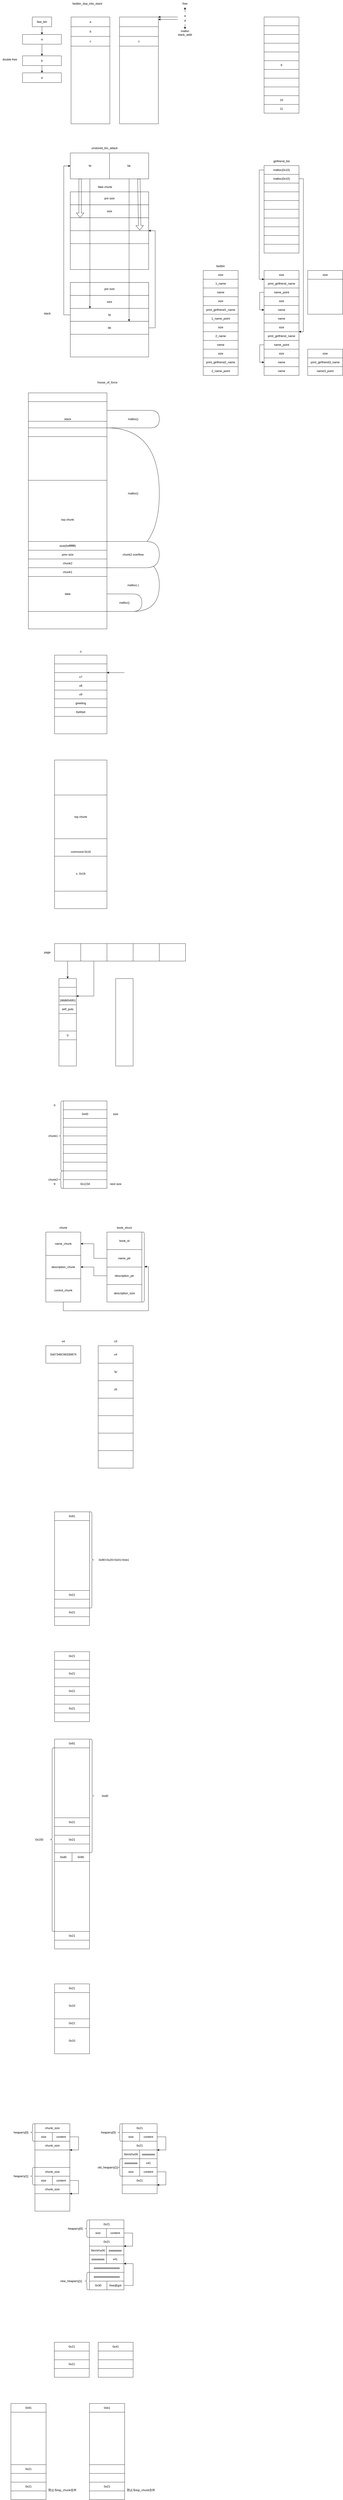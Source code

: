 <mxfile version="24.3.0" type="github">
  <diagram name="第 1 页" id="3GR5ZFJ99SGeGk10Pyea">
    <mxGraphModel dx="1434" dy="1941" grid="1" gridSize="9" guides="1" tooltips="1" connect="1" arrows="1" fold="1" page="1" pageScale="1" pageWidth="827" pageHeight="1169" background="#FFFFFF" math="0" shadow="0">
      <root>
        <mxCell id="0" />
        <mxCell id="1" parent="0" />
        <mxCell id="BOedqVbogT7k87sNTo17-64" value="" style="rounded=0;whiteSpace=wrap;html=1;" parent="1" vertex="1">
          <mxGeometry x="396" y="8244" width="142" height="36" as="geometry" />
        </mxCell>
        <mxCell id="2ChEE_B9adLZoxHIVyTo-17" value="malloc(-)" style="shape=delay;whiteSpace=wrap;html=1;" parent="1" vertex="1">
          <mxGeometry x="468" y="1152" width="216" height="216" as="geometry" />
        </mxCell>
        <mxCell id="2ChEE_B9adLZoxHIVyTo-14" value="malloc()" style="shape=delay;whiteSpace=wrap;html=1;" parent="1" vertex="1">
          <mxGeometry x="468" y="612" width="216" height="540" as="geometry" />
        </mxCell>
        <mxCell id="7bl8xutbdIY_RmeOV73t-33" value="" style="group" parent="1" vertex="1" connectable="0">
          <mxGeometry x="290" y="-560" width="377" height="880" as="geometry" />
        </mxCell>
        <mxCell id="7bl8xutbdIY_RmeOV73t-21" value="" style="rounded=0;whiteSpace=wrap;html=1;" parent="7bl8xutbdIY_RmeOV73t-33" vertex="1">
          <mxGeometry x="26.929" y="200.0" width="323.143" height="320" as="geometry" />
        </mxCell>
        <mxCell id="7bl8xutbdIY_RmeOV73t-31" value="pre size" style="rounded=0;whiteSpace=wrap;html=1;" parent="7bl8xutbdIY_RmeOV73t-33" vertex="1">
          <mxGeometry x="26.929" y="200.0" width="323.143" height="53.333" as="geometry" />
        </mxCell>
        <mxCell id="7bl8xutbdIY_RmeOV73t-32" value="size" style="rounded=0;whiteSpace=wrap;html=1;" parent="7bl8xutbdIY_RmeOV73t-33" vertex="1">
          <mxGeometry x="26.929" y="253.333" width="323.143" height="53.333" as="geometry" />
        </mxCell>
        <mxCell id="7bl8xutbdIY_RmeOV73t-22" value="" style="rounded=0;whiteSpace=wrap;html=1;" parent="7bl8xutbdIY_RmeOV73t-33" vertex="1">
          <mxGeometry x="26.929" y="306.667" width="323.143" height="53.333" as="geometry" />
        </mxCell>
        <mxCell id="7bl8xutbdIY_RmeOV73t-27" value="fake chunk" style="text;strokeColor=none;fillColor=none;align=left;verticalAlign=middle;spacingLeft=4;spacingRight=4;overflow=hidden;points=[[0,0.5],[1,0.5]];portConstraint=eastwest;rotatable=0;whiteSpace=wrap;html=1;" parent="7bl8xutbdIY_RmeOV73t-33" vertex="1">
          <mxGeometry x="134.643" y="160" width="107.714" height="40" as="geometry" />
        </mxCell>
        <mxCell id="7bl8xutbdIY_RmeOV73t-28" value="" style="rounded=0;whiteSpace=wrap;html=1;" parent="7bl8xutbdIY_RmeOV73t-33" vertex="1">
          <mxGeometry x="26.929" y="360.0" width="323.143" height="53.333" as="geometry" />
        </mxCell>
        <mxCell id="7bl8xutbdIY_RmeOV73t-3" value="" style="rounded=0;whiteSpace=wrap;html=1;" parent="7bl8xutbdIY_RmeOV73t-33" vertex="1">
          <mxGeometry x="26.929" y="573.333" width="323.143" height="306.667" as="geometry" />
        </mxCell>
        <mxCell id="7bl8xutbdIY_RmeOV73t-4" value="" style="group" parent="7bl8xutbdIY_RmeOV73t-33" vertex="1" connectable="0">
          <mxGeometry x="26.929" y="40" width="323.143" height="106.667" as="geometry" />
        </mxCell>
        <mxCell id="7bl8xutbdIY_RmeOV73t-1" value="fd" style="rounded=0;whiteSpace=wrap;html=1;" parent="7bl8xutbdIY_RmeOV73t-4" vertex="1">
          <mxGeometry width="161.571" height="106.667" as="geometry" />
        </mxCell>
        <mxCell id="7bl8xutbdIY_RmeOV73t-2" value="bk" style="rounded=0;whiteSpace=wrap;html=1;" parent="7bl8xutbdIY_RmeOV73t-4" vertex="1">
          <mxGeometry x="161.571" width="161.571" height="106.667" as="geometry" />
        </mxCell>
        <mxCell id="7bl8xutbdIY_RmeOV73t-5" value="unstored_bin_attack" style="text;strokeColor=none;fillColor=none;align=left;verticalAlign=middle;spacingLeft=4;spacingRight=4;overflow=hidden;points=[[0,0.5],[1,0.5]];portConstraint=eastwest;rotatable=0;whiteSpace=wrap;html=1;" parent="7bl8xutbdIY_RmeOV73t-33" vertex="1">
          <mxGeometry x="107.714" width="161.571" height="40" as="geometry" />
        </mxCell>
        <mxCell id="7bl8xutbdIY_RmeOV73t-11" style="edgeStyle=orthogonalEdgeStyle;rounded=0;orthogonalLoop=1;jettySize=auto;html=1;exitX=0;exitY=0.5;exitDx=0;exitDy=0;entryX=0;entryY=0.5;entryDx=0;entryDy=0;" parent="7bl8xutbdIY_RmeOV73t-33" source="7bl8xutbdIY_RmeOV73t-6" edge="1">
          <mxGeometry relative="1" as="geometry">
            <mxPoint x="26.929" y="933.333" as="sourcePoint" />
            <mxPoint x="26.929" y="93.333" as="targetPoint" />
            <Array as="points">
              <mxPoint y="706.667" />
              <mxPoint y="93.333" />
            </Array>
          </mxGeometry>
        </mxCell>
        <mxCell id="7bl8xutbdIY_RmeOV73t-6" value="fd" style="rounded=0;whiteSpace=wrap;html=1;" parent="7bl8xutbdIY_RmeOV73t-33" vertex="1">
          <mxGeometry x="26.929" y="680" width="323.143" height="53.333" as="geometry" />
        </mxCell>
        <mxCell id="7bl8xutbdIY_RmeOV73t-10" style="edgeStyle=orthogonalEdgeStyle;rounded=0;orthogonalLoop=1;jettySize=auto;html=1;exitX=1;exitY=0.5;exitDx=0;exitDy=0;entryX=1;entryY=0;entryDx=0;entryDy=0;" parent="7bl8xutbdIY_RmeOV73t-33" source="7bl8xutbdIY_RmeOV73t-7" target="7bl8xutbdIY_RmeOV73t-28" edge="1">
          <mxGeometry relative="1" as="geometry">
            <mxPoint x="350.071" y="413.333" as="targetPoint" />
            <Array as="points">
              <mxPoint x="377.0" y="760" />
              <mxPoint x="377.0" y="360.0" />
            </Array>
          </mxGeometry>
        </mxCell>
        <mxCell id="7bl8xutbdIY_RmeOV73t-7" value="bk" style="rounded=0;whiteSpace=wrap;html=1;" parent="7bl8xutbdIY_RmeOV73t-33" vertex="1">
          <mxGeometry x="26.929" y="733.333" width="323.143" height="53.333" as="geometry" />
        </mxCell>
        <mxCell id="7bl8xutbdIY_RmeOV73t-18" value="pre size" style="rounded=0;whiteSpace=wrap;html=1;" parent="7bl8xutbdIY_RmeOV73t-33" vertex="1">
          <mxGeometry x="26.929" y="573.333" width="323.143" height="53.333" as="geometry" />
        </mxCell>
        <mxCell id="7bl8xutbdIY_RmeOV73t-19" value="size" style="rounded=0;whiteSpace=wrap;html=1;" parent="7bl8xutbdIY_RmeOV73t-33" vertex="1">
          <mxGeometry x="26.929" y="626.667" width="323.143" height="53.333" as="geometry" />
        </mxCell>
        <mxCell id="7bl8xutbdIY_RmeOV73t-17" style="edgeStyle=orthogonalEdgeStyle;rounded=0;orthogonalLoop=1;jettySize=auto;html=1;entryX=0.75;entryY=1;entryDx=0;entryDy=0;" parent="7bl8xutbdIY_RmeOV73t-33" source="7bl8xutbdIY_RmeOV73t-2" target="7bl8xutbdIY_RmeOV73t-6" edge="1">
          <mxGeometry relative="1" as="geometry">
            <Array as="points">
              <mxPoint x="269.286" y="266.667" />
              <mxPoint x="269.286" y="266.667" />
            </Array>
          </mxGeometry>
        </mxCell>
        <mxCell id="7bl8xutbdIY_RmeOV73t-12" style="edgeStyle=orthogonalEdgeStyle;rounded=0;orthogonalLoop=1;jettySize=auto;html=1;entryX=0.25;entryY=0;entryDx=0;entryDy=0;" parent="7bl8xutbdIY_RmeOV73t-33" source="7bl8xutbdIY_RmeOV73t-1" target="7bl8xutbdIY_RmeOV73t-6" edge="1">
          <mxGeometry relative="1" as="geometry" />
        </mxCell>
        <mxCell id="7bl8xutbdIY_RmeOV73t-29" value="" style="shape=flexArrow;endArrow=classic;html=1;rounded=0;exitX=0.25;exitY=1;exitDx=0;exitDy=0;entryX=0.125;entryY=0;entryDx=0;entryDy=0;entryPerimeter=0;" parent="7bl8xutbdIY_RmeOV73t-33" source="7bl8xutbdIY_RmeOV73t-1" target="7bl8xutbdIY_RmeOV73t-22" edge="1">
          <mxGeometry width="50" height="50" relative="1" as="geometry">
            <mxPoint x="228.893" y="400.0" as="sourcePoint" />
            <mxPoint x="296.214" y="333.333" as="targetPoint" />
          </mxGeometry>
        </mxCell>
        <mxCell id="7bl8xutbdIY_RmeOV73t-30" value="" style="shape=flexArrow;endArrow=classic;html=1;rounded=0;exitX=0.75;exitY=1;exitDx=0;exitDy=0;entryX=0.886;entryY=-0.033;entryDx=0;entryDy=0;entryPerimeter=0;" parent="7bl8xutbdIY_RmeOV73t-33" source="7bl8xutbdIY_RmeOV73t-2" target="7bl8xutbdIY_RmeOV73t-28" edge="1">
          <mxGeometry width="50" height="50" relative="1" as="geometry">
            <mxPoint x="417.393" y="173.333" as="sourcePoint" />
            <mxPoint x="417.393" y="386.667" as="targetPoint" />
          </mxGeometry>
        </mxCell>
        <mxCell id="Vnr2WxxwsQG6oXrD13Lc-2" value="fastbin_dup_into_stack" style="text;strokeColor=none;fillColor=none;align=left;verticalAlign=middle;spacingLeft=4;spacingRight=4;overflow=hidden;points=[[0,0.5],[1,0.5]];portConstraint=eastwest;rotatable=0;whiteSpace=wrap;html=1;container=0;" parent="1" vertex="1">
          <mxGeometry x="320" y="-1150" width="140" height="30" as="geometry" />
        </mxCell>
        <mxCell id="Vnr2WxxwsQG6oXrD13Lc-7" value="" style="rounded=0;whiteSpace=wrap;html=1;container=0;" parent="1" vertex="1">
          <mxGeometry x="320" y="-1080" width="160" height="440" as="geometry" />
        </mxCell>
        <mxCell id="Vnr2WxxwsQG6oXrD13Lc-8" value="a" style="rounded=0;whiteSpace=wrap;html=1;container=0;" parent="1" vertex="1">
          <mxGeometry x="320" y="-1080" width="160" height="40" as="geometry" />
        </mxCell>
        <mxCell id="Vnr2WxxwsQG6oXrD13Lc-9" value="c" style="rounded=0;whiteSpace=wrap;html=1;container=0;" parent="1" vertex="1">
          <mxGeometry x="320" y="-1000" width="160" height="40" as="geometry" />
        </mxCell>
        <mxCell id="Vnr2WxxwsQG6oXrD13Lc-10" value="b" style="rounded=0;whiteSpace=wrap;html=1;container=0;" parent="1" vertex="1">
          <mxGeometry x="320" y="-1040" width="160" height="40" as="geometry" />
        </mxCell>
        <mxCell id="Vnr2WxxwsQG6oXrD13Lc-11" value="fast_bin" style="rounded=0;whiteSpace=wrap;html=1;container=0;" parent="1" vertex="1">
          <mxGeometry x="160" y="-1080" width="80" height="40" as="geometry" />
        </mxCell>
        <mxCell id="Vnr2WxxwsQG6oXrD13Lc-12" value="a" style="rounded=0;whiteSpace=wrap;html=1;container=0;" parent="1" vertex="1">
          <mxGeometry x="120" y="-1008" width="160" height="40" as="geometry" />
        </mxCell>
        <mxCell id="Vnr2WxxwsQG6oXrD13Lc-13" style="edgeStyle=orthogonalEdgeStyle;rounded=0;orthogonalLoop=1;jettySize=auto;html=1;entryX=0.5;entryY=0;entryDx=0;entryDy=0;" parent="1" source="Vnr2WxxwsQG6oXrD13Lc-11" target="Vnr2WxxwsQG6oXrD13Lc-12" edge="1">
          <mxGeometry relative="1" as="geometry" />
        </mxCell>
        <mxCell id="Vnr2WxxwsQG6oXrD13Lc-14" value="b" style="rounded=0;whiteSpace=wrap;html=1;container=0;" parent="1" vertex="1">
          <mxGeometry x="120" y="-920" width="160" height="40" as="geometry" />
        </mxCell>
        <mxCell id="Vnr2WxxwsQG6oXrD13Lc-15" style="edgeStyle=orthogonalEdgeStyle;rounded=0;orthogonalLoop=1;jettySize=auto;html=1;" parent="1" source="Vnr2WxxwsQG6oXrD13Lc-12" target="Vnr2WxxwsQG6oXrD13Lc-14" edge="1">
          <mxGeometry relative="1" as="geometry" />
        </mxCell>
        <mxCell id="Vnr2WxxwsQG6oXrD13Lc-16" value="a" style="rounded=0;whiteSpace=wrap;html=1;container=0;" parent="1" vertex="1">
          <mxGeometry x="120" y="-850" width="160" height="40" as="geometry" />
        </mxCell>
        <mxCell id="Vnr2WxxwsQG6oXrD13Lc-17" style="edgeStyle=orthogonalEdgeStyle;rounded=0;orthogonalLoop=1;jettySize=auto;html=1;" parent="1" source="Vnr2WxxwsQG6oXrD13Lc-14" target="Vnr2WxxwsQG6oXrD13Lc-16" edge="1">
          <mxGeometry relative="1" as="geometry" />
        </mxCell>
        <mxCell id="Vnr2WxxwsQG6oXrD13Lc-18" value="" style="endArrow=classic;html=1;rounded=0;entryX=1;entryY=0;entryDx=0;entryDy=0;" parent="1" edge="1">
          <mxGeometry width="50" height="50" relative="1" as="geometry">
            <mxPoint x="760" y="-1080" as="sourcePoint" />
            <mxPoint x="680" y="-1080" as="targetPoint" />
          </mxGeometry>
        </mxCell>
        <mxCell id="Vnr2WxxwsQG6oXrD13Lc-19" value="" style="endArrow=classic;html=1;rounded=0;entryX=1;entryY=0;entryDx=0;entryDy=0;" parent="1" edge="1">
          <mxGeometry width="50" height="50" relative="1" as="geometry">
            <mxPoint x="760" y="-1070" as="sourcePoint" />
            <mxPoint x="680" y="-1070" as="targetPoint" />
          </mxGeometry>
        </mxCell>
        <mxCell id="Vnr2WxxwsQG6oXrD13Lc-20" value="a" style="text;html=1;strokeColor=none;fillColor=none;align=center;verticalAlign=middle;whiteSpace=wrap;rounded=0;container=0;" parent="1" vertex="1">
          <mxGeometry x="760" y="-1100" width="60" height="30" as="geometry" />
        </mxCell>
        <mxCell id="Vnr2WxxwsQG6oXrD13Lc-21" value="d" style="text;html=1;strokeColor=none;fillColor=none;align=center;verticalAlign=middle;whiteSpace=wrap;rounded=0;container=0;" parent="1" vertex="1">
          <mxGeometry x="760" y="-1080" width="60" height="30" as="geometry" />
        </mxCell>
        <mxCell id="Vnr2WxxwsQG6oXrD13Lc-22" value="" style="rounded=0;whiteSpace=wrap;html=1;container=0;" parent="1" vertex="1">
          <mxGeometry x="520" y="-1080" width="160" height="440" as="geometry" />
        </mxCell>
        <mxCell id="Vnr2WxxwsQG6oXrD13Lc-23" value="" style="rounded=0;whiteSpace=wrap;html=1;container=0;" parent="1" vertex="1">
          <mxGeometry x="520" y="-1080" width="160" height="40" as="geometry" />
        </mxCell>
        <mxCell id="Vnr2WxxwsQG6oXrD13Lc-24" value="c" style="rounded=0;whiteSpace=wrap;html=1;container=0;" parent="1" vertex="1">
          <mxGeometry x="520" y="-1000" width="160" height="40" as="geometry" />
        </mxCell>
        <mxCell id="Vnr2WxxwsQG6oXrD13Lc-25" value="" style="rounded=0;whiteSpace=wrap;html=1;container=0;" parent="1" vertex="1">
          <mxGeometry x="520" y="-1040" width="160" height="40" as="geometry" />
        </mxCell>
        <mxCell id="Vnr2WxxwsQG6oXrD13Lc-27" value="free" style="text;html=1;strokeColor=none;fillColor=none;align=center;verticalAlign=middle;whiteSpace=wrap;rounded=0;container=0;" parent="1" vertex="1">
          <mxGeometry x="759.997" y="-1150" width="60" height="30" as="geometry" />
        </mxCell>
        <mxCell id="Vnr2WxxwsQG6oXrD13Lc-26" style="edgeStyle=orthogonalEdgeStyle;rounded=0;orthogonalLoop=1;jettySize=auto;html=1;exitX=0.5;exitY=0;exitDx=0;exitDy=0;" parent="1" source="Vnr2WxxwsQG6oXrD13Lc-20" target="Vnr2WxxwsQG6oXrD13Lc-27" edge="1">
          <mxGeometry relative="1" as="geometry">
            <mxPoint x="789.957" y="-1120" as="targetPoint" />
          </mxGeometry>
        </mxCell>
        <mxCell id="Vnr2WxxwsQG6oXrD13Lc-29" value="malloc&lt;br&gt;stack_addr" style="text;html=1;strokeColor=none;fillColor=none;align=center;verticalAlign=middle;whiteSpace=wrap;rounded=0;container=0;" parent="1" vertex="1">
          <mxGeometry x="760" y="-1030" width="60" height="30" as="geometry" />
        </mxCell>
        <mxCell id="Vnr2WxxwsQG6oXrD13Lc-28" style="edgeStyle=orthogonalEdgeStyle;rounded=0;orthogonalLoop=1;jettySize=auto;html=1;" parent="1" source="Vnr2WxxwsQG6oXrD13Lc-21" target="Vnr2WxxwsQG6oXrD13Lc-29" edge="1">
          <mxGeometry relative="1" as="geometry">
            <mxPoint x="790" y="-1020" as="targetPoint" />
          </mxGeometry>
        </mxCell>
        <mxCell id="2ChEE_B9adLZoxHIVyTo-2" value="house_of_force" style="text;html=1;align=center;verticalAlign=middle;whiteSpace=wrap;rounded=0;" parent="1" vertex="1">
          <mxGeometry x="440" y="410" width="60" height="30" as="geometry" />
        </mxCell>
        <mxCell id="2ChEE_B9adLZoxHIVyTo-3" value="" style="rounded=0;whiteSpace=wrap;html=1;" parent="1" vertex="1">
          <mxGeometry x="144" y="468" width="324" height="972" as="geometry" />
        </mxCell>
        <mxCell id="2ChEE_B9adLZoxHIVyTo-4" value="" style="rounded=0;whiteSpace=wrap;html=1;" parent="1" vertex="1">
          <mxGeometry x="144" y="828" width="324" height="396" as="geometry" />
        </mxCell>
        <mxCell id="2ChEE_B9adLZoxHIVyTo-5" value="chunk1" style="rounded=0;whiteSpace=wrap;html=1;" parent="1" vertex="1">
          <mxGeometry x="144" y="1188" width="324" height="36" as="geometry" />
        </mxCell>
        <mxCell id="2ChEE_B9adLZoxHIVyTo-6" value="chunk2" style="rounded=0;whiteSpace=wrap;html=1;" parent="1" vertex="1">
          <mxGeometry x="144" y="1152" width="324" height="36" as="geometry" />
        </mxCell>
        <mxCell id="2ChEE_B9adLZoxHIVyTo-7" value="top chunk" style="rounded=0;whiteSpace=wrap;html=1;" parent="1" vertex="1">
          <mxGeometry x="144" y="828" width="324" height="324" as="geometry" />
        </mxCell>
        <mxCell id="2ChEE_B9adLZoxHIVyTo-8" value="prev size" style="rounded=0;whiteSpace=wrap;html=1;" parent="1" vertex="1">
          <mxGeometry x="144" y="1116" width="324" height="36" as="geometry" />
        </mxCell>
        <mxCell id="2ChEE_B9adLZoxHIVyTo-9" value="size(0xffffffff)" style="rounded=0;whiteSpace=wrap;html=1;" parent="1" vertex="1">
          <mxGeometry x="144" y="1080" width="324" height="36" as="geometry" />
        </mxCell>
        <mxCell id="2ChEE_B9adLZoxHIVyTo-10" value="stack" style="rounded=0;whiteSpace=wrap;html=1;" parent="1" vertex="1">
          <mxGeometry x="144" y="504" width="324" height="144" as="geometry" />
        </mxCell>
        <mxCell id="2ChEE_B9adLZoxHIVyTo-13" value="chunk2 overflow" style="shape=delay;whiteSpace=wrap;html=1;" parent="1" vertex="1">
          <mxGeometry x="468" y="1080" width="216" height="108" as="geometry" />
        </mxCell>
        <mxCell id="2ChEE_B9adLZoxHIVyTo-15" value="malloc()" style="shape=delay;whiteSpace=wrap;html=1;" parent="1" vertex="1">
          <mxGeometry x="468" y="540" width="216" height="72" as="geometry" />
        </mxCell>
        <mxCell id="2ChEE_B9adLZoxHIVyTo-16" value="data" style="rounded=0;whiteSpace=wrap;html=1;" parent="1" vertex="1">
          <mxGeometry x="144" y="1224" width="324" height="144" as="geometry" />
        </mxCell>
        <mxCell id="2ChEE_B9adLZoxHIVyTo-18" value="malloc()" style="shape=delay;whiteSpace=wrap;html=1;" parent="1" vertex="1">
          <mxGeometry x="468" y="1296" width="144" height="72" as="geometry" />
        </mxCell>
        <mxCell id="2ChEE_B9adLZoxHIVyTo-19" value="" style="rounded=0;whiteSpace=wrap;html=1;" parent="1" vertex="1">
          <mxGeometry x="144" y="585" width="324" height="27" as="geometry" />
        </mxCell>
        <mxCell id="OaaaISYqMKOk3XpiIz3m-1" value="" style="rounded=0;whiteSpace=wrap;html=1;" parent="1" vertex="1">
          <mxGeometry x="252" y="1548" width="216" height="324" as="geometry" />
        </mxCell>
        <mxCell id="OaaaISYqMKOk3XpiIz3m-2" value="o" style="text;html=1;align=center;verticalAlign=middle;whiteSpace=wrap;rounded=0;" parent="1" vertex="1">
          <mxGeometry x="330" y="1518" width="60" height="30" as="geometry" />
        </mxCell>
        <mxCell id="OaaaISYqMKOk3XpiIz3m-3" value="v7" style="rounded=0;whiteSpace=wrap;html=1;" parent="1" vertex="1">
          <mxGeometry x="252" y="1620" width="216" height="36" as="geometry" />
        </mxCell>
        <mxCell id="OaaaISYqMKOk3XpiIz3m-4" value="v9" style="rounded=0;whiteSpace=wrap;html=1;" parent="1" vertex="1">
          <mxGeometry x="252" y="1692" width="216" height="36" as="geometry" />
        </mxCell>
        <mxCell id="OaaaISYqMKOk3XpiIz3m-5" value="v8" style="rounded=0;whiteSpace=wrap;html=1;" parent="1" vertex="1">
          <mxGeometry x="252" y="1656" width="216" height="36" as="geometry" />
        </mxCell>
        <mxCell id="OaaaISYqMKOk3XpiIz3m-6" value="byebye" style="rounded=0;whiteSpace=wrap;html=1;" parent="1" vertex="1">
          <mxGeometry x="252" y="1764" width="216" height="36" as="geometry" />
        </mxCell>
        <mxCell id="OaaaISYqMKOk3XpiIz3m-7" value="greeting" style="rounded=0;whiteSpace=wrap;html=1;" parent="1" vertex="1">
          <mxGeometry x="252" y="1728" width="216" height="36" as="geometry" />
        </mxCell>
        <mxCell id="OaaaISYqMKOk3XpiIz3m-9" value="" style="endArrow=classic;html=1;rounded=0;entryX=1;entryY=1;entryDx=0;entryDy=0;" parent="1" edge="1">
          <mxGeometry width="50" height="50" relative="1" as="geometry">
            <mxPoint x="540" y="1620" as="sourcePoint" />
            <mxPoint x="468" y="1620" as="targetPoint" />
          </mxGeometry>
        </mxCell>
        <mxCell id="OaaaISYqMKOk3XpiIz3m-10" value="" style="rounded=0;whiteSpace=wrap;html=1;" parent="1" vertex="1">
          <mxGeometry x="252" y="1584" width="216" height="36" as="geometry" />
        </mxCell>
        <mxCell id="OaaaISYqMKOk3XpiIz3m-11" value="" style="rounded=0;whiteSpace=wrap;html=1;" parent="1" vertex="1">
          <mxGeometry x="252" y="1548" width="216" height="36" as="geometry" />
        </mxCell>
        <mxCell id="TDpnujTRANA-KfqTxZIL-1" value="" style="rounded=0;whiteSpace=wrap;html=1;" parent="1" vertex="1">
          <mxGeometry x="252" y="1980" width="216" height="612" as="geometry" />
        </mxCell>
        <mxCell id="TDpnujTRANA-KfqTxZIL-5" value="" style="rounded=0;whiteSpace=wrap;html=1;" parent="1" vertex="1">
          <mxGeometry x="252" y="2124" width="216" height="396" as="geometry" />
        </mxCell>
        <mxCell id="TDpnujTRANA-KfqTxZIL-7" value="top chunk" style="rounded=0;whiteSpace=wrap;html=1;" parent="1" vertex="1">
          <mxGeometry x="252" y="2124" width="216" height="180" as="geometry" />
        </mxCell>
        <mxCell id="TDpnujTRANA-KfqTxZIL-3" value="commond 0x16" style="rounded=0;whiteSpace=wrap;html=1;" parent="1" vertex="1">
          <mxGeometry x="252" y="2304" width="216" height="108" as="geometry" />
        </mxCell>
        <mxCell id="TDpnujTRANA-KfqTxZIL-2" value="s&amp;nbsp; 0x16" style="rounded=0;whiteSpace=wrap;html=1;" parent="1" vertex="1">
          <mxGeometry x="252" y="2376" width="216" height="144" as="geometry" />
        </mxCell>
        <mxCell id="TzCOoBIzKx1DTg6rOU32-9" style="edgeStyle=orthogonalEdgeStyle;rounded=0;orthogonalLoop=1;jettySize=auto;html=1;entryX=0.5;entryY=0;entryDx=0;entryDy=0;" parent="1" source="TzCOoBIzKx1DTg6rOU32-1" edge="1">
          <mxGeometry relative="1" as="geometry">
            <mxPoint x="306" y="2880" as="targetPoint" />
          </mxGeometry>
        </mxCell>
        <mxCell id="TzCOoBIzKx1DTg6rOU32-1" value="" style="rounded=0;whiteSpace=wrap;html=1;" parent="1" vertex="1">
          <mxGeometry x="252" y="2736" width="108" height="72" as="geometry" />
        </mxCell>
        <mxCell id="TzCOoBIzKx1DTg6rOU32-2" value="" style="rounded=0;whiteSpace=wrap;html=1;" parent="1" vertex="1">
          <mxGeometry x="360" y="2736" width="117" height="72" as="geometry" />
        </mxCell>
        <mxCell id="TzCOoBIzKx1DTg6rOU32-4" value="" style="rounded=0;whiteSpace=wrap;html=1;" parent="1" vertex="1">
          <mxGeometry x="468" y="2736" width="117" height="72" as="geometry" />
        </mxCell>
        <mxCell id="TzCOoBIzKx1DTg6rOU32-5" value="" style="rounded=0;whiteSpace=wrap;html=1;" parent="1" vertex="1">
          <mxGeometry x="576" y="2736" width="108" height="72" as="geometry" />
        </mxCell>
        <mxCell id="TzCOoBIzKx1DTg6rOU32-6" value="" style="rounded=0;whiteSpace=wrap;html=1;" parent="1" vertex="1">
          <mxGeometry x="684" y="2736" width="108" height="72" as="geometry" />
        </mxCell>
        <mxCell id="TzCOoBIzKx1DTg6rOU32-7" value="page" style="text;html=1;align=center;verticalAlign=middle;whiteSpace=wrap;rounded=0;" parent="1" vertex="1">
          <mxGeometry x="192" y="2757" width="60" height="30" as="geometry" />
        </mxCell>
        <mxCell id="TzCOoBIzKx1DTg6rOU32-11" style="edgeStyle=orthogonalEdgeStyle;rounded=0;orthogonalLoop=1;jettySize=auto;html=1;entryX=1;entryY=0;entryDx=0;entryDy=0;" parent="1" target="TzCOoBIzKx1DTg6rOU32-18" edge="1">
          <mxGeometry relative="1" as="geometry">
            <mxPoint x="414" y="2808" as="sourcePoint" />
            <mxPoint x="418.5" y="2880" as="targetPoint" />
            <Array as="points">
              <mxPoint x="414" y="2808" />
              <mxPoint x="414" y="2952" />
            </Array>
          </mxGeometry>
        </mxCell>
        <mxCell id="TzCOoBIzKx1DTg6rOU32-17" value="" style="rounded=0;whiteSpace=wrap;html=1;" parent="1" vertex="1">
          <mxGeometry x="270" y="2880" width="72" height="360" as="geometry" />
        </mxCell>
        <mxCell id="TzCOoBIzKx1DTg6rOU32-18" value="1868654951" style="rounded=0;whiteSpace=wrap;html=1;" parent="1" vertex="1">
          <mxGeometry x="270" y="2952" width="72" height="36" as="geometry" />
        </mxCell>
        <mxCell id="TzCOoBIzKx1DTg6rOU32-19" value="self_puts" style="rounded=0;whiteSpace=wrap;html=1;" parent="1" vertex="1">
          <mxGeometry x="270" y="2988" width="72" height="36" as="geometry" />
        </mxCell>
        <mxCell id="TzCOoBIzKx1DTg6rOU32-20" value="0" style="rounded=0;whiteSpace=wrap;html=1;" parent="1" vertex="1">
          <mxGeometry x="270" y="3096" width="72" height="36" as="geometry" />
        </mxCell>
        <mxCell id="TzCOoBIzKx1DTg6rOU32-21" value="" style="rounded=0;whiteSpace=wrap;html=1;" parent="1" vertex="1">
          <mxGeometry x="504" y="2880" width="72" height="360" as="geometry" />
        </mxCell>
        <mxCell id="TzCOoBIzKx1DTg6rOU32-29" style="edgeStyle=orthogonalEdgeStyle;rounded=0;orthogonalLoop=1;jettySize=auto;html=1;exitX=1;exitY=0.25;exitDx=0;exitDy=0;" parent="1" source="TzCOoBIzKx1DTg6rOU32-18" edge="1">
          <mxGeometry relative="1" as="geometry">
            <mxPoint x="342" y="2961" as="targetPoint" />
            <Array as="points" />
          </mxGeometry>
        </mxCell>
        <mxCell id="TzCOoBIzKx1DTg6rOU32-30" value="" style="rounded=0;whiteSpace=wrap;html=1;" parent="1" vertex="1">
          <mxGeometry x="270" y="2880" width="72" height="36" as="geometry" />
        </mxCell>
        <mxCell id="TzCOoBIzKx1DTg6rOU32-31" value="" style="rounded=0;whiteSpace=wrap;html=1;" parent="1" vertex="1">
          <mxGeometry x="270" y="2916" width="72" height="36" as="geometry" />
        </mxCell>
        <mxCell id="Cxq_t5qI50GiCm-gaXnu-1" value="stack" style="text;html=1;align=center;verticalAlign=middle;whiteSpace=wrap;rounded=0;" parent="1" vertex="1">
          <mxGeometry x="192" y="126" width="60" height="30" as="geometry" />
        </mxCell>
        <mxCell id="Cxq_t5qI50GiCm-gaXnu-2" value="double free" style="text;html=1;align=center;verticalAlign=middle;whiteSpace=wrap;rounded=0;" parent="1" vertex="1">
          <mxGeometry x="27" y="-920" width="81" height="30" as="geometry" />
        </mxCell>
        <mxCell id="OMEJAC_Exb2huHVxMvHI-1" value="" style="rounded=0;whiteSpace=wrap;html=1;" parent="1" vertex="1">
          <mxGeometry x="288" y="3384" width="180" height="36" as="geometry" />
        </mxCell>
        <mxCell id="OMEJAC_Exb2huHVxMvHI-2" value="0x40" style="rounded=0;whiteSpace=wrap;html=1;" parent="1" vertex="1">
          <mxGeometry x="288" y="3420" width="180" height="36" as="geometry" />
        </mxCell>
        <mxCell id="OMEJAC_Exb2huHVxMvHI-3" value="" style="rounded=0;whiteSpace=wrap;html=1;" parent="1" vertex="1">
          <mxGeometry x="288" y="3456" width="180" height="36" as="geometry" />
        </mxCell>
        <mxCell id="OMEJAC_Exb2huHVxMvHI-4" value="" style="rounded=0;whiteSpace=wrap;html=1;" parent="1" vertex="1">
          <mxGeometry x="288" y="3492" width="180" height="36" as="geometry" />
        </mxCell>
        <mxCell id="OMEJAC_Exb2huHVxMvHI-5" value="" style="rounded=0;whiteSpace=wrap;html=1;" parent="1" vertex="1">
          <mxGeometry x="288" y="3528" width="180" height="36" as="geometry" />
        </mxCell>
        <mxCell id="OMEJAC_Exb2huHVxMvHI-6" value="" style="rounded=0;whiteSpace=wrap;html=1;" parent="1" vertex="1">
          <mxGeometry x="288" y="3564" width="180" height="36" as="geometry" />
        </mxCell>
        <mxCell id="OMEJAC_Exb2huHVxMvHI-7" value="" style="rounded=0;whiteSpace=wrap;html=1;" parent="1" vertex="1">
          <mxGeometry x="288" y="3600" width="180" height="36" as="geometry" />
        </mxCell>
        <mxCell id="OMEJAC_Exb2huHVxMvHI-8" value="" style="rounded=0;whiteSpace=wrap;html=1;" parent="1" vertex="1">
          <mxGeometry x="288" y="3636" width="180" height="36" as="geometry" />
        </mxCell>
        <mxCell id="OMEJAC_Exb2huHVxMvHI-9" value="" style="rounded=0;whiteSpace=wrap;html=1;" parent="1" vertex="1">
          <mxGeometry x="288" y="3672" width="180" height="36" as="geometry" />
        </mxCell>
        <mxCell id="OMEJAC_Exb2huHVxMvHI-10" value="0x1234" style="rounded=0;whiteSpace=wrap;html=1;" parent="1" vertex="1">
          <mxGeometry x="288" y="3708" width="180" height="36" as="geometry" />
        </mxCell>
        <mxCell id="OMEJAC_Exb2huHVxMvHI-11" value="0" style="text;html=1;align=center;verticalAlign=middle;whiteSpace=wrap;rounded=0;" parent="1" vertex="1">
          <mxGeometry x="216" y="3384" width="72" height="36" as="geometry" />
        </mxCell>
        <mxCell id="OMEJAC_Exb2huHVxMvHI-12" value="9" style="text;html=1;align=center;verticalAlign=middle;whiteSpace=wrap;rounded=0;" parent="1" vertex="1">
          <mxGeometry x="216" y="3708" width="72" height="36" as="geometry" />
        </mxCell>
        <mxCell id="OMEJAC_Exb2huHVxMvHI-13" value="size" style="text;html=1;align=center;verticalAlign=middle;whiteSpace=wrap;rounded=0;" parent="1" vertex="1">
          <mxGeometry x="468" y="3420" width="72" height="36" as="geometry" />
        </mxCell>
        <mxCell id="OMEJAC_Exb2huHVxMvHI-14" value="next size" style="text;html=1;align=center;verticalAlign=middle;whiteSpace=wrap;rounded=0;" parent="1" vertex="1">
          <mxGeometry x="468" y="3708" width="72" height="36" as="geometry" />
        </mxCell>
        <mxCell id="OMEJAC_Exb2huHVxMvHI-15" value="" style="shape=curlyBracket;whiteSpace=wrap;html=1;rounded=1;labelPosition=left;verticalLabelPosition=middle;align=right;verticalAlign=middle;" parent="1" vertex="1">
          <mxGeometry x="268" y="3384" width="20" height="288" as="geometry" />
        </mxCell>
        <mxCell id="OMEJAC_Exb2huHVxMvHI-16" value="" style="shape=curlyBracket;whiteSpace=wrap;html=1;rounded=1;labelPosition=left;verticalLabelPosition=middle;align=right;verticalAlign=middle;size=0.5;" parent="1" vertex="1">
          <mxGeometry x="265" y="3672" width="26" height="72" as="geometry" />
        </mxCell>
        <mxCell id="OMEJAC_Exb2huHVxMvHI-17" value="chunk1" style="text;html=1;align=center;verticalAlign=middle;whiteSpace=wrap;rounded=0;" parent="1" vertex="1">
          <mxGeometry x="216" y="3513" width="60" height="30" as="geometry" />
        </mxCell>
        <mxCell id="OMEJAC_Exb2huHVxMvHI-18" value="chunk2" style="text;html=1;align=center;verticalAlign=middle;whiteSpace=wrap;rounded=0;" parent="1" vertex="1">
          <mxGeometry x="216" y="3693" width="60" height="30" as="geometry" />
        </mxCell>
        <mxCell id="hnTf9_S-bVx7At5CL6uS-5" value="book_id" style="rounded=0;whiteSpace=wrap;html=1;" parent="1" vertex="1">
          <mxGeometry x="468" y="3924" width="144" height="72" as="geometry" />
        </mxCell>
        <mxCell id="hnTf9_S-bVx7At5CL6uS-14" style="edgeStyle=orthogonalEdgeStyle;rounded=0;orthogonalLoop=1;jettySize=auto;html=1;entryX=1;entryY=0.5;entryDx=0;entryDy=0;" parent="1" source="hnTf9_S-bVx7At5CL6uS-6" target="hnTf9_S-bVx7At5CL6uS-1" edge="1">
          <mxGeometry relative="1" as="geometry" />
        </mxCell>
        <mxCell id="hnTf9_S-bVx7At5CL6uS-6" value="name_ptr" style="rounded=0;whiteSpace=wrap;html=1;" parent="1" vertex="1">
          <mxGeometry x="468" y="3996" width="144" height="72" as="geometry" />
        </mxCell>
        <mxCell id="hnTf9_S-bVx7At5CL6uS-15" style="edgeStyle=orthogonalEdgeStyle;rounded=0;orthogonalLoop=1;jettySize=auto;html=1;entryX=1;entryY=0.5;entryDx=0;entryDy=0;" parent="1" source="hnTf9_S-bVx7At5CL6uS-7" target="hnTf9_S-bVx7At5CL6uS-2" edge="1">
          <mxGeometry relative="1" as="geometry" />
        </mxCell>
        <mxCell id="hnTf9_S-bVx7At5CL6uS-7" value="description_ptr" style="rounded=0;whiteSpace=wrap;html=1;" parent="1" vertex="1">
          <mxGeometry x="468" y="4068" width="144" height="72" as="geometry" />
        </mxCell>
        <mxCell id="hnTf9_S-bVx7At5CL6uS-8" value="description_size" style="rounded=0;whiteSpace=wrap;html=1;" parent="1" vertex="1">
          <mxGeometry x="468" y="4140" width="144" height="72" as="geometry" />
        </mxCell>
        <mxCell id="hnTf9_S-bVx7At5CL6uS-9" value="book_struct" style="text;html=1;align=center;verticalAlign=middle;whiteSpace=wrap;rounded=0;" parent="1" vertex="1">
          <mxGeometry x="468" y="3888" width="144" height="36" as="geometry" />
        </mxCell>
        <mxCell id="hnTf9_S-bVx7At5CL6uS-10" value="" style="group" parent="1" vertex="1" connectable="0">
          <mxGeometry x="216" y="3888" width="144" height="324" as="geometry" />
        </mxCell>
        <mxCell id="hnTf9_S-bVx7At5CL6uS-4" value="chunk" style="text;html=1;align=center;verticalAlign=middle;whiteSpace=wrap;rounded=0;" parent="hnTf9_S-bVx7At5CL6uS-10" vertex="1">
          <mxGeometry width="144" height="36" as="geometry" />
        </mxCell>
        <mxCell id="hnTf9_S-bVx7At5CL6uS-11" value="" style="group" parent="hnTf9_S-bVx7At5CL6uS-10" vertex="1" connectable="0">
          <mxGeometry y="36" width="144" height="288" as="geometry" />
        </mxCell>
        <mxCell id="hnTf9_S-bVx7At5CL6uS-1" value="name_chunk" style="rounded=0;whiteSpace=wrap;html=1;" parent="hnTf9_S-bVx7At5CL6uS-11" vertex="1">
          <mxGeometry width="144" height="96.0" as="geometry" />
        </mxCell>
        <mxCell id="hnTf9_S-bVx7At5CL6uS-2" value="description_chunk" style="rounded=0;whiteSpace=wrap;html=1;" parent="hnTf9_S-bVx7At5CL6uS-11" vertex="1">
          <mxGeometry y="96.0" width="144" height="96.0" as="geometry" />
        </mxCell>
        <mxCell id="hnTf9_S-bVx7At5CL6uS-3" value="control_chunk" style="rounded=0;whiteSpace=wrap;html=1;" parent="hnTf9_S-bVx7At5CL6uS-11" vertex="1">
          <mxGeometry y="192.0" width="144" height="96.0" as="geometry" />
        </mxCell>
        <mxCell id="hnTf9_S-bVx7At5CL6uS-12" value="" style="shape=curlyBracket;whiteSpace=wrap;html=1;rounded=1;flipH=1;labelPosition=right;verticalLabelPosition=middle;align=left;verticalAlign=middle;size=0.5;" parent="1" vertex="1">
          <mxGeometry x="612" y="3924" width="20" height="288" as="geometry" />
        </mxCell>
        <mxCell id="hnTf9_S-bVx7At5CL6uS-13" style="edgeStyle=orthogonalEdgeStyle;rounded=0;orthogonalLoop=1;jettySize=auto;html=1;entryX=0.4;entryY=0.494;entryDx=0;entryDy=0;entryPerimeter=0;" parent="1" source="hnTf9_S-bVx7At5CL6uS-3" target="hnTf9_S-bVx7At5CL6uS-12" edge="1">
          <mxGeometry relative="1" as="geometry">
            <mxPoint x="639" y="4059" as="targetPoint" />
            <Array as="points">
              <mxPoint x="288" y="4248" />
              <mxPoint x="639" y="4248" />
              <mxPoint x="639" y="4066" />
            </Array>
          </mxGeometry>
        </mxCell>
        <mxCell id="KbP2mRTIrmW9HyxEC9Uv-1" value="0x67346C66336874" style="rounded=0;whiteSpace=wrap;html=1;" parent="1" vertex="1">
          <mxGeometry x="216" y="4392" width="144" height="72" as="geometry" />
        </mxCell>
        <mxCell id="KbP2mRTIrmW9HyxEC9Uv-2" value="v4" style="rounded=0;whiteSpace=wrap;html=1;" parent="1" vertex="1">
          <mxGeometry x="432" y="4392" width="144" height="72" as="geometry" />
        </mxCell>
        <mxCell id="KbP2mRTIrmW9HyxEC9Uv-3" value="&#39;\b&#39;" style="rounded=0;whiteSpace=wrap;html=1;" parent="1" vertex="1">
          <mxGeometry x="432" y="4464" width="144" height="72" as="geometry" />
        </mxCell>
        <mxCell id="KbP2mRTIrmW9HyxEC9Uv-4" value="" style="rounded=0;whiteSpace=wrap;html=1;" parent="1" vertex="1">
          <mxGeometry x="432" y="4824" width="144" height="72" as="geometry" />
        </mxCell>
        <mxCell id="KbP2mRTIrmW9HyxEC9Uv-5" value="" style="rounded=0;whiteSpace=wrap;html=1;" parent="1" vertex="1">
          <mxGeometry x="432" y="4752" width="144" height="72" as="geometry" />
        </mxCell>
        <mxCell id="KbP2mRTIrmW9HyxEC9Uv-6" value="" style="rounded=0;whiteSpace=wrap;html=1;" parent="1" vertex="1">
          <mxGeometry x="432" y="4680" width="144" height="72" as="geometry" />
        </mxCell>
        <mxCell id="KbP2mRTIrmW9HyxEC9Uv-7" value="" style="rounded=0;whiteSpace=wrap;html=1;" parent="1" vertex="1">
          <mxGeometry x="432" y="4608" width="144" height="72" as="geometry" />
        </mxCell>
        <mxCell id="KbP2mRTIrmW9HyxEC9Uv-8" value="v5" style="rounded=0;whiteSpace=wrap;html=1;" parent="1" vertex="1">
          <mxGeometry x="432" y="4536" width="144" height="72" as="geometry" />
        </mxCell>
        <mxCell id="KbP2mRTIrmW9HyxEC9Uv-10" value="v4" style="text;html=1;align=center;verticalAlign=middle;whiteSpace=wrap;rounded=0;" parent="1" vertex="1">
          <mxGeometry x="216" y="4356" width="144" height="36" as="geometry" />
        </mxCell>
        <mxCell id="KbP2mRTIrmW9HyxEC9Uv-11" value="v3" style="text;html=1;align=center;verticalAlign=middle;whiteSpace=wrap;rounded=0;" parent="1" vertex="1">
          <mxGeometry x="432" y="4356" width="144" height="36" as="geometry" />
        </mxCell>
        <mxCell id="H7bZOTW9xhHD4HnYNcG8-2" value="0x91" style="rounded=0;whiteSpace=wrap;html=1;" parent="1" vertex="1">
          <mxGeometry x="252" y="5076" width="144" height="36" as="geometry" />
        </mxCell>
        <mxCell id="H7bZOTW9xhHD4HnYNcG8-3" value="" style="rounded=0;whiteSpace=wrap;html=1;" parent="1" vertex="1">
          <mxGeometry x="252" y="5112" width="144" height="288" as="geometry" />
        </mxCell>
        <mxCell id="H7bZOTW9xhHD4HnYNcG8-5" value="0x21" style="rounded=0;whiteSpace=wrap;html=1;" parent="1" vertex="1">
          <mxGeometry x="252" y="5400" width="144" height="36" as="geometry" />
        </mxCell>
        <mxCell id="H7bZOTW9xhHD4HnYNcG8-6" value="" style="rounded=0;whiteSpace=wrap;html=1;" parent="1" vertex="1">
          <mxGeometry x="252" y="5436" width="144" height="36" as="geometry" />
        </mxCell>
        <mxCell id="H7bZOTW9xhHD4HnYNcG8-9" value="0x21" style="rounded=0;whiteSpace=wrap;html=1;" parent="1" vertex="1">
          <mxGeometry x="252" y="5472" width="144" height="36" as="geometry" />
        </mxCell>
        <mxCell id="H7bZOTW9xhHD4HnYNcG8-10" value="" style="rounded=0;whiteSpace=wrap;html=1;" parent="1" vertex="1">
          <mxGeometry x="252" y="5508" width="144" height="36" as="geometry" />
        </mxCell>
        <mxCell id="H7bZOTW9xhHD4HnYNcG8-11" value="" style="shape=curlyBracket;whiteSpace=wrap;html=1;rounded=1;flipH=1;labelPosition=right;verticalLabelPosition=middle;align=left;verticalAlign=middle;" parent="1" vertex="1">
          <mxGeometry x="396" y="5076" width="20" height="396" as="geometry" />
        </mxCell>
        <mxCell id="H7bZOTW9xhHD4HnYNcG8-12" value="0x90+0x20+0x01=0xb1" style="text;html=1;align=center;verticalAlign=middle;whiteSpace=wrap;rounded=0;" parent="1" vertex="1">
          <mxGeometry x="417" y="5256" width="159" height="36" as="geometry" />
        </mxCell>
        <mxCell id="H7bZOTW9xhHD4HnYNcG8-13" value="0x21" style="rounded=0;whiteSpace=wrap;html=1;" parent="1" vertex="1">
          <mxGeometry x="252" y="5652" width="144" height="36" as="geometry" />
        </mxCell>
        <mxCell id="H7bZOTW9xhHD4HnYNcG8-14" value="" style="rounded=0;whiteSpace=wrap;html=1;" parent="1" vertex="1">
          <mxGeometry x="252" y="5688" width="144" height="36" as="geometry" />
        </mxCell>
        <mxCell id="H7bZOTW9xhHD4HnYNcG8-16" value="0x21" style="rounded=0;whiteSpace=wrap;html=1;" parent="1" vertex="1">
          <mxGeometry x="252" y="5724" width="144" height="36" as="geometry" />
        </mxCell>
        <mxCell id="H7bZOTW9xhHD4HnYNcG8-17" value="" style="rounded=0;whiteSpace=wrap;html=1;" parent="1" vertex="1">
          <mxGeometry x="252" y="5760" width="144" height="36" as="geometry" />
        </mxCell>
        <mxCell id="H7bZOTW9xhHD4HnYNcG8-18" value="0x21" style="rounded=0;whiteSpace=wrap;html=1;" parent="1" vertex="1">
          <mxGeometry x="252" y="5796" width="144" height="36" as="geometry" />
        </mxCell>
        <mxCell id="H7bZOTW9xhHD4HnYNcG8-19" value="" style="rounded=0;whiteSpace=wrap;html=1;" parent="1" vertex="1">
          <mxGeometry x="252" y="5832" width="144" height="36" as="geometry" />
        </mxCell>
        <mxCell id="H7bZOTW9xhHD4HnYNcG8-20" value="0x21" style="rounded=0;whiteSpace=wrap;html=1;" parent="1" vertex="1">
          <mxGeometry x="252" y="5868" width="144" height="36" as="geometry" />
        </mxCell>
        <mxCell id="H7bZOTW9xhHD4HnYNcG8-21" value="" style="rounded=0;whiteSpace=wrap;html=1;" parent="1" vertex="1">
          <mxGeometry x="252" y="5904" width="144" height="36" as="geometry" />
        </mxCell>
        <mxCell id="H7bZOTW9xhHD4HnYNcG8-22" value="" style="rounded=0;whiteSpace=wrap;html=1;" parent="1" vertex="1">
          <mxGeometry x="252" y="6048" width="144" height="288" as="geometry" />
        </mxCell>
        <mxCell id="H7bZOTW9xhHD4HnYNcG8-23" value="0x91" style="rounded=0;whiteSpace=wrap;html=1;" parent="1" vertex="1">
          <mxGeometry x="252" y="6012" width="144" height="36" as="geometry" />
        </mxCell>
        <mxCell id="H7bZOTW9xhHD4HnYNcG8-24" value="0x21" style="rounded=0;whiteSpace=wrap;html=1;" parent="1" vertex="1">
          <mxGeometry x="252" y="6336" width="144" height="36" as="geometry" />
        </mxCell>
        <mxCell id="H7bZOTW9xhHD4HnYNcG8-25" value="" style="rounded=0;whiteSpace=wrap;html=1;" parent="1" vertex="1">
          <mxGeometry x="252" y="6372" width="144" height="36" as="geometry" />
        </mxCell>
        <mxCell id="H7bZOTW9xhHD4HnYNcG8-26" value="0x21" style="rounded=0;whiteSpace=wrap;html=1;" parent="1" vertex="1">
          <mxGeometry x="252" y="6408" width="144" height="36" as="geometry" />
        </mxCell>
        <mxCell id="H7bZOTW9xhHD4HnYNcG8-27" value="" style="rounded=0;whiteSpace=wrap;html=1;" parent="1" vertex="1">
          <mxGeometry x="252" y="6444" width="144" height="36" as="geometry" />
        </mxCell>
        <mxCell id="H7bZOTW9xhHD4HnYNcG8-28" value="" style="rounded=0;whiteSpace=wrap;html=1;" parent="1" vertex="1">
          <mxGeometry x="252" y="6516" width="144" height="288" as="geometry" />
        </mxCell>
        <mxCell id="H7bZOTW9xhHD4HnYNcG8-29" value="0x90" style="rounded=0;whiteSpace=wrap;html=1;" parent="1" vertex="1">
          <mxGeometry x="324" y="6480" width="72" height="36" as="geometry" />
        </mxCell>
        <mxCell id="H7bZOTW9xhHD4HnYNcG8-30" value="0x21" style="rounded=0;whiteSpace=wrap;html=1;" parent="1" vertex="1">
          <mxGeometry x="252" y="6804" width="144" height="36" as="geometry" />
        </mxCell>
        <mxCell id="H7bZOTW9xhHD4HnYNcG8-31" value="" style="rounded=0;whiteSpace=wrap;html=1;" parent="1" vertex="1">
          <mxGeometry x="252" y="6840" width="144" height="36" as="geometry" />
        </mxCell>
        <mxCell id="H7bZOTW9xhHD4HnYNcG8-32" value="0xd0" style="rounded=0;whiteSpace=wrap;html=1;" parent="1" vertex="1">
          <mxGeometry x="252" y="6480" width="72" height="36" as="geometry" />
        </mxCell>
        <mxCell id="H7bZOTW9xhHD4HnYNcG8-36" value="" style="shape=curlyBracket;whiteSpace=wrap;html=1;rounded=1;flipH=1;labelPosition=right;verticalLabelPosition=middle;align=left;verticalAlign=middle;" parent="1" vertex="1">
          <mxGeometry x="397" y="6012" width="20" height="468" as="geometry" />
        </mxCell>
        <mxCell id="H7bZOTW9xhHD4HnYNcG8-37" value="0xd0" style="text;html=1;align=center;verticalAlign=middle;whiteSpace=wrap;rounded=0;" parent="1" vertex="1">
          <mxGeometry x="416" y="6228" width="88" height="36" as="geometry" />
        </mxCell>
        <mxCell id="H7bZOTW9xhHD4HnYNcG8-38" value="" style="shape=curlyBracket;whiteSpace=wrap;html=1;rounded=1;labelPosition=left;verticalLabelPosition=middle;align=right;verticalAlign=middle;" parent="1" vertex="1">
          <mxGeometry x="232" y="6048" width="20" height="756" as="geometry" />
        </mxCell>
        <mxCell id="H7bZOTW9xhHD4HnYNcG8-39" value="0x150" style="text;html=1;align=center;verticalAlign=middle;whiteSpace=wrap;rounded=0;" parent="1" vertex="1">
          <mxGeometry x="144" y="6408" width="90" height="36" as="geometry" />
        </mxCell>
        <mxCell id="H7bZOTW9xhHD4HnYNcG8-40" value="0x21" style="rounded=0;whiteSpace=wrap;html=1;" parent="1" vertex="1">
          <mxGeometry x="252" y="7020" width="144" height="36" as="geometry" />
        </mxCell>
        <mxCell id="H7bZOTW9xhHD4HnYNcG8-41" value="0x10" style="rounded=0;whiteSpace=wrap;html=1;" parent="1" vertex="1">
          <mxGeometry x="252" y="7056" width="144" height="108" as="geometry" />
        </mxCell>
        <mxCell id="H7bZOTW9xhHD4HnYNcG8-42" value="0x21" style="rounded=0;whiteSpace=wrap;html=1;" parent="1" vertex="1">
          <mxGeometry x="252" y="7164" width="144" height="36" as="geometry" />
        </mxCell>
        <mxCell id="H7bZOTW9xhHD4HnYNcG8-43" value="0x10" style="rounded=0;whiteSpace=wrap;html=1;" parent="1" vertex="1">
          <mxGeometry x="252" y="7200" width="144" height="108" as="geometry" />
        </mxCell>
        <mxCell id="H7bZOTW9xhHD4HnYNcG8-79" value="chunk_size" style="rounded=0;whiteSpace=wrap;html=1;" parent="1" vertex="1">
          <mxGeometry x="171" y="7596" width="144" height="36" as="geometry" />
        </mxCell>
        <mxCell id="BOedqVbogT7k87sNTo17-1" value="" style="rounded=0;whiteSpace=wrap;html=1;" parent="1" vertex="1">
          <mxGeometry x="171" y="7632" width="144" height="36" as="geometry" />
        </mxCell>
        <mxCell id="BOedqVbogT7k87sNTo17-2" value="chunk_size" style="rounded=0;whiteSpace=wrap;html=1;" parent="1" vertex="1">
          <mxGeometry x="171" y="7668" width="144" height="36" as="geometry" />
        </mxCell>
        <mxCell id="BOedqVbogT7k87sNTo17-3" value="" style="rounded=0;whiteSpace=wrap;html=1;" parent="1" vertex="1">
          <mxGeometry x="171" y="7704" width="144" height="72" as="geometry" />
        </mxCell>
        <mxCell id="BOedqVbogT7k87sNTo17-4" value="size" style="rounded=0;whiteSpace=wrap;html=1;" parent="1" vertex="1">
          <mxGeometry x="171" y="7632" width="72" height="36" as="geometry" />
        </mxCell>
        <mxCell id="BOedqVbogT7k87sNTo17-6" style="edgeStyle=orthogonalEdgeStyle;rounded=0;orthogonalLoop=1;jettySize=auto;html=1;entryX=1;entryY=0;entryDx=0;entryDy=0;" parent="1" source="BOedqVbogT7k87sNTo17-5" target="BOedqVbogT7k87sNTo17-3" edge="1">
          <mxGeometry relative="1" as="geometry">
            <Array as="points">
              <mxPoint x="351" y="7650" />
              <mxPoint x="351" y="7704" />
            </Array>
          </mxGeometry>
        </mxCell>
        <mxCell id="BOedqVbogT7k87sNTo17-5" value="content" style="rounded=0;whiteSpace=wrap;html=1;" parent="1" vertex="1">
          <mxGeometry x="243" y="7632" width="72" height="36" as="geometry" />
        </mxCell>
        <mxCell id="BOedqVbogT7k87sNTo17-8" value="" style="shape=curlyBracket;whiteSpace=wrap;html=1;rounded=1;labelPosition=left;verticalLabelPosition=middle;align=right;verticalAlign=middle;" parent="1" vertex="1">
          <mxGeometry x="151" y="7596" width="20" height="72" as="geometry" />
        </mxCell>
        <mxCell id="BOedqVbogT7k87sNTo17-13" value="heaparry[0]" style="text;html=1;align=center;verticalAlign=middle;resizable=0;points=[];autosize=1;strokeColor=none;fillColor=none;" parent="1" vertex="1">
          <mxGeometry x="72" y="7618.5" width="81" height="27" as="geometry" />
        </mxCell>
        <mxCell id="BOedqVbogT7k87sNTo17-14" value="chunk_size" style="rounded=0;whiteSpace=wrap;html=1;" parent="1" vertex="1">
          <mxGeometry x="171" y="7776" width="144" height="36" as="geometry" />
        </mxCell>
        <mxCell id="BOedqVbogT7k87sNTo17-15" value="" style="rounded=0;whiteSpace=wrap;html=1;" parent="1" vertex="1">
          <mxGeometry x="171" y="7812" width="144" height="36" as="geometry" />
        </mxCell>
        <mxCell id="BOedqVbogT7k87sNTo17-16" value="size" style="rounded=0;whiteSpace=wrap;html=1;" parent="1" vertex="1">
          <mxGeometry x="171" y="7812" width="72" height="36" as="geometry" />
        </mxCell>
        <mxCell id="BOedqVbogT7k87sNTo17-24" style="edgeStyle=orthogonalEdgeStyle;rounded=0;orthogonalLoop=1;jettySize=auto;html=1;entryX=1;entryY=0;entryDx=0;entryDy=0;" parent="1" source="BOedqVbogT7k87sNTo17-17" target="BOedqVbogT7k87sNTo17-21" edge="1">
          <mxGeometry relative="1" as="geometry">
            <Array as="points">
              <mxPoint x="351" y="7830" />
              <mxPoint x="351" y="7884" />
            </Array>
          </mxGeometry>
        </mxCell>
        <mxCell id="BOedqVbogT7k87sNTo17-17" value="content" style="rounded=0;whiteSpace=wrap;html=1;" parent="1" vertex="1">
          <mxGeometry x="243" y="7812" width="72" height="36" as="geometry" />
        </mxCell>
        <mxCell id="BOedqVbogT7k87sNTo17-18" value="" style="shape=curlyBracket;whiteSpace=wrap;html=1;rounded=1;labelPosition=left;verticalLabelPosition=middle;align=right;verticalAlign=middle;" parent="1" vertex="1">
          <mxGeometry x="151" y="7776" width="20" height="72" as="geometry" />
        </mxCell>
        <mxCell id="BOedqVbogT7k87sNTo17-19" value="heaparry[1]" style="text;html=1;align=center;verticalAlign=middle;resizable=0;points=[];autosize=1;strokeColor=none;fillColor=none;" parent="1" vertex="1">
          <mxGeometry x="72" y="7798.5" width="81" height="27" as="geometry" />
        </mxCell>
        <mxCell id="BOedqVbogT7k87sNTo17-20" value="chunk_size" style="rounded=0;whiteSpace=wrap;html=1;" parent="1" vertex="1">
          <mxGeometry x="171" y="7848" width="144" height="36" as="geometry" />
        </mxCell>
        <mxCell id="BOedqVbogT7k87sNTo17-21" value="" style="rounded=0;whiteSpace=wrap;html=1;" parent="1" vertex="1">
          <mxGeometry x="171" y="7884" width="144" height="72" as="geometry" />
        </mxCell>
        <mxCell id="BOedqVbogT7k87sNTo17-25" value="0x21" style="rounded=0;whiteSpace=wrap;html=1;" parent="1" vertex="1">
          <mxGeometry x="531" y="7596" width="144" height="36" as="geometry" />
        </mxCell>
        <mxCell id="BOedqVbogT7k87sNTo17-26" value="" style="rounded=0;whiteSpace=wrap;html=1;" parent="1" vertex="1">
          <mxGeometry x="531" y="7632" width="144" height="36" as="geometry" />
        </mxCell>
        <mxCell id="BOedqVbogT7k87sNTo17-27" value="0x21" style="rounded=0;whiteSpace=wrap;html=1;" parent="1" vertex="1">
          <mxGeometry x="531" y="7668" width="144" height="36" as="geometry" />
        </mxCell>
        <mxCell id="BOedqVbogT7k87sNTo17-28" value="aaaaaaaa" style="rounded=0;whiteSpace=wrap;html=1;" parent="1" vertex="1">
          <mxGeometry x="603" y="7704" width="72" height="36" as="geometry" />
        </mxCell>
        <mxCell id="BOedqVbogT7k87sNTo17-29" value="size" style="rounded=0;whiteSpace=wrap;html=1;" parent="1" vertex="1">
          <mxGeometry x="531" y="7632" width="72" height="36" as="geometry" />
        </mxCell>
        <mxCell id="BOedqVbogT7k87sNTo17-30" style="edgeStyle=orthogonalEdgeStyle;rounded=0;orthogonalLoop=1;jettySize=auto;html=1;entryX=1;entryY=0;entryDx=0;entryDy=0;" parent="1" source="BOedqVbogT7k87sNTo17-31" target="BOedqVbogT7k87sNTo17-28" edge="1">
          <mxGeometry relative="1" as="geometry">
            <Array as="points">
              <mxPoint x="711" y="7650" />
              <mxPoint x="711" y="7704" />
            </Array>
          </mxGeometry>
        </mxCell>
        <mxCell id="BOedqVbogT7k87sNTo17-31" value="content" style="rounded=0;whiteSpace=wrap;html=1;" parent="1" vertex="1">
          <mxGeometry x="603" y="7632" width="72" height="36" as="geometry" />
        </mxCell>
        <mxCell id="BOedqVbogT7k87sNTo17-32" value="" style="shape=curlyBracket;whiteSpace=wrap;html=1;rounded=1;labelPosition=left;verticalLabelPosition=middle;align=right;verticalAlign=middle;" parent="1" vertex="1">
          <mxGeometry x="511" y="7596" width="20" height="72" as="geometry" />
        </mxCell>
        <mxCell id="BOedqVbogT7k87sNTo17-33" value="heaparry[0]" style="text;html=1;align=center;verticalAlign=middle;resizable=0;points=[];autosize=1;strokeColor=none;fillColor=none;" parent="1" vertex="1">
          <mxGeometry x="432" y="7618.5" width="81" height="27" as="geometry" />
        </mxCell>
        <mxCell id="BOedqVbogT7k87sNTo17-34" value="x41" style="rounded=0;whiteSpace=wrap;html=1;" parent="1" vertex="1">
          <mxGeometry x="603" y="7740" width="72" height="36" as="geometry" />
        </mxCell>
        <mxCell id="BOedqVbogT7k87sNTo17-35" value="" style="rounded=0;whiteSpace=wrap;html=1;" parent="1" vertex="1">
          <mxGeometry x="531" y="7776" width="144" height="36" as="geometry" />
        </mxCell>
        <mxCell id="BOedqVbogT7k87sNTo17-36" value="size" style="rounded=0;whiteSpace=wrap;html=1;" parent="1" vertex="1">
          <mxGeometry x="531" y="7776" width="72" height="36" as="geometry" />
        </mxCell>
        <mxCell id="BOedqVbogT7k87sNTo17-37" style="edgeStyle=orthogonalEdgeStyle;rounded=0;orthogonalLoop=1;jettySize=auto;html=1;entryX=1;entryY=0;entryDx=0;entryDy=0;" parent="1" source="BOedqVbogT7k87sNTo17-38" target="BOedqVbogT7k87sNTo17-42" edge="1">
          <mxGeometry relative="1" as="geometry">
            <Array as="points">
              <mxPoint x="711" y="7794" />
              <mxPoint x="711" y="7848" />
            </Array>
          </mxGeometry>
        </mxCell>
        <mxCell id="BOedqVbogT7k87sNTo17-38" value="content" style="rounded=0;whiteSpace=wrap;html=1;" parent="1" vertex="1">
          <mxGeometry x="603" y="7776" width="72" height="36" as="geometry" />
        </mxCell>
        <mxCell id="BOedqVbogT7k87sNTo17-39" value="" style="shape=curlyBracket;whiteSpace=wrap;html=1;rounded=1;labelPosition=left;verticalLabelPosition=middle;align=right;verticalAlign=middle;" parent="1" vertex="1">
          <mxGeometry x="511" y="7740" width="20" height="72" as="geometry" />
        </mxCell>
        <mxCell id="BOedqVbogT7k87sNTo17-40" value="old_heaparry[1]" style="text;html=1;align=center;verticalAlign=middle;resizable=0;points=[];autosize=1;strokeColor=none;fillColor=none;" parent="1" vertex="1">
          <mxGeometry x="417" y="7762.5" width="108" height="27" as="geometry" />
        </mxCell>
        <mxCell id="BOedqVbogT7k87sNTo17-41" value="0x21" style="rounded=0;whiteSpace=wrap;html=1;" parent="1" vertex="1">
          <mxGeometry x="531" y="7812" width="144" height="36" as="geometry" />
        </mxCell>
        <mxCell id="BOedqVbogT7k87sNTo17-42" value="" style="rounded=0;whiteSpace=wrap;html=1;" parent="1" vertex="1">
          <mxGeometry x="531" y="7848" width="144" height="36" as="geometry" />
        </mxCell>
        <mxCell id="BOedqVbogT7k87sNTo17-43" value="aaaaaaaa" style="rounded=0;whiteSpace=wrap;html=1;" parent="1" vertex="1">
          <mxGeometry x="531" y="7740" width="72" height="36" as="geometry" />
        </mxCell>
        <mxCell id="BOedqVbogT7k87sNTo17-46" value="/bin/sh\x00" style="rounded=0;whiteSpace=wrap;html=1;" parent="1" vertex="1">
          <mxGeometry x="531" y="7704" width="72" height="36" as="geometry" />
        </mxCell>
        <mxCell id="BOedqVbogT7k87sNTo17-47" value="0x21" style="rounded=0;whiteSpace=wrap;html=1;" parent="1" vertex="1">
          <mxGeometry x="396" y="7992" width="142" height="36" as="geometry" />
        </mxCell>
        <mxCell id="BOedqVbogT7k87sNTo17-48" value="" style="rounded=0;whiteSpace=wrap;html=1;" parent="1" vertex="1">
          <mxGeometry x="396" y="8028" width="142" height="36" as="geometry" />
        </mxCell>
        <mxCell id="BOedqVbogT7k87sNTo17-49" value="0x21" style="rounded=0;whiteSpace=wrap;html=1;" parent="1" vertex="1">
          <mxGeometry x="396" y="8064" width="142" height="36" as="geometry" />
        </mxCell>
        <mxCell id="BOedqVbogT7k87sNTo17-50" value="aaaaaaaa" style="rounded=0;whiteSpace=wrap;html=1;" parent="1" vertex="1">
          <mxGeometry x="466" y="8100" width="72" height="36" as="geometry" />
        </mxCell>
        <mxCell id="BOedqVbogT7k87sNTo17-51" value="size" style="rounded=0;whiteSpace=wrap;html=1;" parent="1" vertex="1">
          <mxGeometry x="396" y="8028" width="70" height="36" as="geometry" />
        </mxCell>
        <mxCell id="BOedqVbogT7k87sNTo17-52" style="edgeStyle=orthogonalEdgeStyle;rounded=0;orthogonalLoop=1;jettySize=auto;html=1;entryX=1;entryY=0;entryDx=0;entryDy=0;" parent="1" source="BOedqVbogT7k87sNTo17-53" target="BOedqVbogT7k87sNTo17-50" edge="1">
          <mxGeometry relative="1" as="geometry">
            <Array as="points">
              <mxPoint x="574" y="8046" />
              <mxPoint x="574" y="8100" />
            </Array>
          </mxGeometry>
        </mxCell>
        <mxCell id="BOedqVbogT7k87sNTo17-53" value="content" style="rounded=0;whiteSpace=wrap;html=1;" parent="1" vertex="1">
          <mxGeometry x="466" y="8028" width="72" height="36" as="geometry" />
        </mxCell>
        <mxCell id="BOedqVbogT7k87sNTo17-54" value="" style="shape=curlyBracket;whiteSpace=wrap;html=1;rounded=1;labelPosition=left;verticalLabelPosition=middle;align=right;verticalAlign=middle;" parent="1" vertex="1">
          <mxGeometry x="375" y="7992" width="20" height="72" as="geometry" />
        </mxCell>
        <mxCell id="BOedqVbogT7k87sNTo17-55" value="heaparry[0]" style="text;html=1;align=center;verticalAlign=middle;resizable=0;points=[];autosize=1;strokeColor=none;fillColor=none;" parent="1" vertex="1">
          <mxGeometry x="296" y="8014.5" width="81" height="27" as="geometry" />
        </mxCell>
        <mxCell id="BOedqVbogT7k87sNTo17-56" value="x41" style="rounded=0;whiteSpace=wrap;html=1;" parent="1" vertex="1">
          <mxGeometry x="466" y="8136" width="72" height="36" as="geometry" />
        </mxCell>
        <mxCell id="BOedqVbogT7k87sNTo17-57" value="aaaaaaaaaaaaaaaa" style="rounded=0;whiteSpace=wrap;html=1;" parent="1" vertex="1">
          <mxGeometry x="396" y="8172" width="142" height="36" as="geometry" />
        </mxCell>
        <mxCell id="BOedqVbogT7k87sNTo17-58" value="0x30" style="rounded=0;whiteSpace=wrap;html=1;" parent="1" vertex="1">
          <mxGeometry x="396" y="8244" width="72" height="36" as="geometry" />
        </mxCell>
        <mxCell id="BOedqVbogT7k87sNTo17-61" value="" style="shape=curlyBracket;whiteSpace=wrap;html=1;rounded=1;labelPosition=left;verticalLabelPosition=middle;align=right;verticalAlign=middle;" parent="1" vertex="1">
          <mxGeometry x="375" y="8208" width="20" height="72" as="geometry" />
        </mxCell>
        <mxCell id="BOedqVbogT7k87sNTo17-62" value="new_heaparry[1]" style="text;html=1;align=center;verticalAlign=middle;resizable=0;points=[];autosize=1;strokeColor=none;fillColor=none;" parent="1" vertex="1">
          <mxGeometry x="266" y="8230.5" width="108" height="27" as="geometry" />
        </mxCell>
        <mxCell id="BOedqVbogT7k87sNTo17-65" value="aaaaaaaa" style="rounded=0;whiteSpace=wrap;html=1;" parent="1" vertex="1">
          <mxGeometry x="396" y="8136" width="70" height="36" as="geometry" />
        </mxCell>
        <mxCell id="BOedqVbogT7k87sNTo17-66" value="/bin/sh\x00" style="rounded=0;whiteSpace=wrap;html=1;" parent="1" vertex="1">
          <mxGeometry x="396" y="8100" width="70" height="36" as="geometry" />
        </mxCell>
        <mxCell id="BOedqVbogT7k87sNTo17-68" style="edgeStyle=orthogonalEdgeStyle;rounded=0;orthogonalLoop=1;jettySize=auto;html=1;entryX=1;entryY=0;entryDx=0;entryDy=0;" parent="1" source="BOedqVbogT7k87sNTo17-67" target="BOedqVbogT7k87sNTo17-57" edge="1">
          <mxGeometry relative="1" as="geometry">
            <Array as="points">
              <mxPoint x="576" y="8262" />
              <mxPoint x="576" y="8172" />
            </Array>
          </mxGeometry>
        </mxCell>
        <mxCell id="BOedqVbogT7k87sNTo17-67" value="free@got" style="rounded=0;whiteSpace=wrap;html=1;" parent="1" vertex="1">
          <mxGeometry x="468" y="8244" width="70" height="36" as="geometry" />
        </mxCell>
        <mxCell id="BOedqVbogT7k87sNTo17-70" value="aaaaaaaaaaaaaaaa" style="rounded=0;whiteSpace=wrap;html=1;" parent="1" vertex="1">
          <mxGeometry x="396" y="8208" width="142" height="36" as="geometry" />
        </mxCell>
        <mxCell id="BOedqVbogT7k87sNTo17-71" value="0x21" style="rounded=0;whiteSpace=wrap;html=1;" parent="1" vertex="1">
          <mxGeometry x="251" y="8496" width="144" height="36" as="geometry" />
        </mxCell>
        <mxCell id="BOedqVbogT7k87sNTo17-72" value="" style="rounded=0;whiteSpace=wrap;html=1;" parent="1" vertex="1">
          <mxGeometry x="251" y="8532" width="144" height="36" as="geometry" />
        </mxCell>
        <mxCell id="BOedqVbogT7k87sNTo17-73" value="0x21" style="rounded=0;whiteSpace=wrap;html=1;" parent="1" vertex="1">
          <mxGeometry x="251" y="8568" width="144" height="36" as="geometry" />
        </mxCell>
        <mxCell id="BOedqVbogT7k87sNTo17-74" value="" style="rounded=0;whiteSpace=wrap;html=1;" parent="1" vertex="1">
          <mxGeometry x="251" y="8604" width="144" height="36" as="geometry" />
        </mxCell>
        <mxCell id="BOedqVbogT7k87sNTo17-75" value="0x41" style="rounded=0;whiteSpace=wrap;html=1;" parent="1" vertex="1">
          <mxGeometry x="432" y="8496" width="144" height="36" as="geometry" />
        </mxCell>
        <mxCell id="BOedqVbogT7k87sNTo17-76" value="" style="rounded=0;whiteSpace=wrap;html=1;" parent="1" vertex="1">
          <mxGeometry x="432" y="8532" width="144" height="36" as="geometry" />
        </mxCell>
        <mxCell id="BOedqVbogT7k87sNTo17-77" value="" style="rounded=0;whiteSpace=wrap;html=1;" parent="1" vertex="1">
          <mxGeometry x="432" y="8568" width="144" height="36" as="geometry" />
        </mxCell>
        <mxCell id="BOedqVbogT7k87sNTo17-78" value="" style="rounded=0;whiteSpace=wrap;html=1;" parent="1" vertex="1">
          <mxGeometry x="432" y="8604" width="144" height="36" as="geometry" />
        </mxCell>
        <mxCell id="BOedqVbogT7k87sNTo17-79" value="0x91" style="rounded=0;whiteSpace=wrap;html=1;" parent="1" vertex="1">
          <mxGeometry x="72" y="8748" width="145" height="36" as="geometry" />
        </mxCell>
        <mxCell id="BOedqVbogT7k87sNTo17-80" value="" style="rounded=0;whiteSpace=wrap;html=1;" parent="1" vertex="1">
          <mxGeometry x="72" y="8784" width="145" height="216" as="geometry" />
        </mxCell>
        <mxCell id="BOedqVbogT7k87sNTo17-81" value="0x21" style="rounded=0;whiteSpace=wrap;html=1;" parent="1" vertex="1">
          <mxGeometry x="72" y="9000" width="145" height="36" as="geometry" />
        </mxCell>
        <mxCell id="BOedqVbogT7k87sNTo17-82" value="" style="rounded=0;whiteSpace=wrap;html=1;" parent="1" vertex="1">
          <mxGeometry x="72" y="9036" width="145" height="36" as="geometry" />
        </mxCell>
        <mxCell id="BOedqVbogT7k87sNTo17-83" value="0x21" style="rounded=0;whiteSpace=wrap;html=1;" parent="1" vertex="1">
          <mxGeometry x="72" y="9072" width="145" height="36" as="geometry" />
        </mxCell>
        <mxCell id="BOedqVbogT7k87sNTo17-84" value="" style="rounded=0;whiteSpace=wrap;html=1;" parent="1" vertex="1">
          <mxGeometry x="72" y="9108" width="145" height="36" as="geometry" />
        </mxCell>
        <mxCell id="BOedqVbogT7k87sNTo17-85" value="防止与top_chunk合并" style="text;html=1;align=center;verticalAlign=middle;whiteSpace=wrap;rounded=0;" parent="1" vertex="1">
          <mxGeometry x="217" y="9090" width="135" height="30" as="geometry" />
        </mxCell>
        <mxCell id="BOedqVbogT7k87sNTo17-86" value="0xb1" style="rounded=0;whiteSpace=wrap;html=1;" parent="1" vertex="1">
          <mxGeometry x="396" y="8748" width="145" height="36" as="geometry" />
        </mxCell>
        <mxCell id="BOedqVbogT7k87sNTo17-87" value="" style="rounded=0;whiteSpace=wrap;html=1;" parent="1" vertex="1">
          <mxGeometry x="396" y="8784" width="145" height="216" as="geometry" />
        </mxCell>
        <mxCell id="BOedqVbogT7k87sNTo17-88" value="" style="rounded=0;whiteSpace=wrap;html=1;" parent="1" vertex="1">
          <mxGeometry x="396" y="9000" width="145" height="36" as="geometry" />
        </mxCell>
        <mxCell id="BOedqVbogT7k87sNTo17-89" value="" style="rounded=0;whiteSpace=wrap;html=1;" parent="1" vertex="1">
          <mxGeometry x="396" y="9036" width="145" height="36" as="geometry" />
        </mxCell>
        <mxCell id="BOedqVbogT7k87sNTo17-90" value="0x21" style="rounded=0;whiteSpace=wrap;html=1;" parent="1" vertex="1">
          <mxGeometry x="396" y="9072" width="145" height="36" as="geometry" />
        </mxCell>
        <mxCell id="BOedqVbogT7k87sNTo17-91" value="" style="rounded=0;whiteSpace=wrap;html=1;" parent="1" vertex="1">
          <mxGeometry x="396" y="9108" width="145" height="36" as="geometry" />
        </mxCell>
        <mxCell id="BOedqVbogT7k87sNTo17-92" value="防止与top_chunk合并" style="text;html=1;align=center;verticalAlign=middle;whiteSpace=wrap;rounded=0;" parent="1" vertex="1">
          <mxGeometry x="541" y="9090" width="135" height="30" as="geometry" />
        </mxCell>
        <mxCell id="BOedqVbogT7k87sNTo17-93" value="" style="rounded=0;whiteSpace=wrap;html=1;" parent="1" vertex="1">
          <mxGeometry x="1116" y="-1080" width="144" height="36" as="geometry" />
        </mxCell>
        <mxCell id="b4RW1OrvTzUUcKR3vMLH-1" value="" style="rounded=0;whiteSpace=wrap;html=1;" parent="1" vertex="1">
          <mxGeometry x="1116" y="-1044" width="144" height="36" as="geometry" />
        </mxCell>
        <mxCell id="b4RW1OrvTzUUcKR3vMLH-2" value="" style="rounded=0;whiteSpace=wrap;html=1;" parent="1" vertex="1">
          <mxGeometry x="1116" y="-1008" width="144" height="36" as="geometry" />
        </mxCell>
        <mxCell id="b4RW1OrvTzUUcKR3vMLH-3" value="" style="rounded=0;whiteSpace=wrap;html=1;" parent="1" vertex="1">
          <mxGeometry x="1116" y="-972" width="144" height="36" as="geometry" />
        </mxCell>
        <mxCell id="b4RW1OrvTzUUcKR3vMLH-4" value="" style="rounded=0;whiteSpace=wrap;html=1;" parent="1" vertex="1">
          <mxGeometry x="1116" y="-936" width="144" height="36" as="geometry" />
        </mxCell>
        <mxCell id="b4RW1OrvTzUUcKR3vMLH-5" value="6" style="rounded=0;whiteSpace=wrap;html=1;" parent="1" vertex="1">
          <mxGeometry x="1116" y="-900" width="144" height="36" as="geometry" />
        </mxCell>
        <mxCell id="b4RW1OrvTzUUcKR3vMLH-6" value="" style="rounded=0;whiteSpace=wrap;html=1;" parent="1" vertex="1">
          <mxGeometry x="1116" y="-864" width="144" height="36" as="geometry" />
        </mxCell>
        <mxCell id="b4RW1OrvTzUUcKR3vMLH-7" value="" style="rounded=0;whiteSpace=wrap;html=1;" parent="1" vertex="1">
          <mxGeometry x="1116" y="-828" width="144" height="36" as="geometry" />
        </mxCell>
        <mxCell id="b4RW1OrvTzUUcKR3vMLH-8" value="" style="rounded=0;whiteSpace=wrap;html=1;" parent="1" vertex="1">
          <mxGeometry x="1116" y="-792" width="144" height="36" as="geometry" />
        </mxCell>
        <mxCell id="b4RW1OrvTzUUcKR3vMLH-9" value="10" style="rounded=0;whiteSpace=wrap;html=1;" parent="1" vertex="1">
          <mxGeometry x="1116" y="-756" width="144" height="36" as="geometry" />
        </mxCell>
        <mxCell id="b4RW1OrvTzUUcKR3vMLH-10" value="11" style="rounded=0;whiteSpace=wrap;html=1;" parent="1" vertex="1">
          <mxGeometry x="1116" y="-720" width="144" height="36" as="geometry" />
        </mxCell>
        <mxCell id="9BMbytSTgsEWaygZQws3-61" style="edgeStyle=orthogonalEdgeStyle;rounded=0;orthogonalLoop=1;jettySize=auto;html=1;entryX=0;entryY=1;entryDx=0;entryDy=0;" edge="1" parent="1" source="9BMbytSTgsEWaygZQws3-1" target="9BMbytSTgsEWaygZQws3-58">
          <mxGeometry relative="1" as="geometry">
            <Array as="points">
              <mxPoint x="1096" y="-450" />
              <mxPoint x="1096" />
            </Array>
          </mxGeometry>
        </mxCell>
        <mxCell id="9BMbytSTgsEWaygZQws3-1" value="malloc(0x10)" style="rounded=0;whiteSpace=wrap;html=1;" vertex="1" parent="1">
          <mxGeometry x="1116" y="-468" width="144" height="36" as="geometry" />
        </mxCell>
        <mxCell id="9BMbytSTgsEWaygZQws3-68" style="edgeStyle=orthogonalEdgeStyle;rounded=0;orthogonalLoop=1;jettySize=auto;html=1;entryX=1;entryY=1;entryDx=0;entryDy=0;" edge="1" parent="1" source="9BMbytSTgsEWaygZQws3-2" target="9BMbytSTgsEWaygZQws3-66">
          <mxGeometry relative="1" as="geometry">
            <Array as="points">
              <mxPoint x="1278" y="-414" />
              <mxPoint x="1278" y="216" />
            </Array>
          </mxGeometry>
        </mxCell>
        <mxCell id="9BMbytSTgsEWaygZQws3-2" value="malloc(0x10)" style="rounded=0;whiteSpace=wrap;html=1;" vertex="1" parent="1">
          <mxGeometry x="1116" y="-432" width="144" height="36" as="geometry" />
        </mxCell>
        <mxCell id="9BMbytSTgsEWaygZQws3-3" value="" style="rounded=0;whiteSpace=wrap;html=1;" vertex="1" parent="1">
          <mxGeometry x="1116" y="-396" width="144" height="36" as="geometry" />
        </mxCell>
        <mxCell id="9BMbytSTgsEWaygZQws3-4" value="" style="rounded=0;whiteSpace=wrap;html=1;" vertex="1" parent="1">
          <mxGeometry x="1116" y="-360" width="144" height="36" as="geometry" />
        </mxCell>
        <mxCell id="9BMbytSTgsEWaygZQws3-5" value="" style="rounded=0;whiteSpace=wrap;html=1;" vertex="1" parent="1">
          <mxGeometry x="1116" y="-324" width="144" height="36" as="geometry" />
        </mxCell>
        <mxCell id="9BMbytSTgsEWaygZQws3-6" value="" style="rounded=0;whiteSpace=wrap;html=1;" vertex="1" parent="1">
          <mxGeometry x="1116" y="-288" width="144" height="36" as="geometry" />
        </mxCell>
        <mxCell id="9BMbytSTgsEWaygZQws3-7" value="" style="rounded=0;whiteSpace=wrap;html=1;" vertex="1" parent="1">
          <mxGeometry x="1116" y="-252" width="144" height="36" as="geometry" />
        </mxCell>
        <mxCell id="9BMbytSTgsEWaygZQws3-8" value="" style="rounded=0;whiteSpace=wrap;html=1;" vertex="1" parent="1">
          <mxGeometry x="1116" y="-216" width="144" height="36" as="geometry" />
        </mxCell>
        <mxCell id="9BMbytSTgsEWaygZQws3-9" value="" style="rounded=0;whiteSpace=wrap;html=1;" vertex="1" parent="1">
          <mxGeometry x="1116" y="-180" width="144" height="36" as="geometry" />
        </mxCell>
        <mxCell id="9BMbytSTgsEWaygZQws3-10" value="" style="rounded=0;whiteSpace=wrap;html=1;" vertex="1" parent="1">
          <mxGeometry x="1116" y="-144" width="144" height="36" as="geometry" />
        </mxCell>
        <mxCell id="9BMbytSTgsEWaygZQws3-11" value="girlfriend_list" style="text;html=1;align=center;verticalAlign=middle;whiteSpace=wrap;rounded=0;" vertex="1" parent="1">
          <mxGeometry x="1116" y="-504" width="144" height="36" as="geometry" />
        </mxCell>
        <mxCell id="9BMbytSTgsEWaygZQws3-54" value="print_girlfriend_name" style="rounded=0;whiteSpace=wrap;html=1;" vertex="1" parent="1">
          <mxGeometry x="1116" width="144" height="36" as="geometry" />
        </mxCell>
        <mxCell id="9BMbytSTgsEWaygZQws3-60" style="edgeStyle=orthogonalEdgeStyle;rounded=0;orthogonalLoop=1;jettySize=auto;html=1;entryX=0;entryY=0.5;entryDx=0;entryDy=0;" edge="1" parent="1" source="9BMbytSTgsEWaygZQws3-56" target="9BMbytSTgsEWaygZQws3-57">
          <mxGeometry relative="1" as="geometry">
            <Array as="points">
              <mxPoint x="1098" y="54" />
              <mxPoint x="1098" y="126" />
            </Array>
          </mxGeometry>
        </mxCell>
        <mxCell id="9BMbytSTgsEWaygZQws3-56" value="name_point" style="rounded=0;whiteSpace=wrap;html=1;" vertex="1" parent="1">
          <mxGeometry x="1116" y="36" width="144" height="36" as="geometry" />
        </mxCell>
        <mxCell id="9BMbytSTgsEWaygZQws3-57" value="name" style="rounded=0;whiteSpace=wrap;html=1;" vertex="1" parent="1">
          <mxGeometry x="1116" y="108" width="144" height="36" as="geometry" />
        </mxCell>
        <mxCell id="9BMbytSTgsEWaygZQws3-58" value="size" style="rounded=0;whiteSpace=wrap;html=1;" vertex="1" parent="1">
          <mxGeometry x="1116" y="-36" width="144" height="36" as="geometry" />
        </mxCell>
        <mxCell id="9BMbytSTgsEWaygZQws3-59" value="name" style="rounded=0;whiteSpace=wrap;html=1;" vertex="1" parent="1">
          <mxGeometry x="1116" y="144" width="144" height="36" as="geometry" />
        </mxCell>
        <mxCell id="9BMbytSTgsEWaygZQws3-62" value="print_girlfriend_name" style="rounded=0;whiteSpace=wrap;html=1;" vertex="1" parent="1">
          <mxGeometry x="1116" y="216" width="144" height="36" as="geometry" />
        </mxCell>
        <mxCell id="9BMbytSTgsEWaygZQws3-63" style="edgeStyle=orthogonalEdgeStyle;rounded=0;orthogonalLoop=1;jettySize=auto;html=1;entryX=0;entryY=0.5;entryDx=0;entryDy=0;" edge="1" source="9BMbytSTgsEWaygZQws3-64" target="9BMbytSTgsEWaygZQws3-65" parent="1">
          <mxGeometry relative="1" as="geometry">
            <Array as="points">
              <mxPoint x="1098" y="270" />
              <mxPoint x="1098" y="342" />
            </Array>
          </mxGeometry>
        </mxCell>
        <mxCell id="9BMbytSTgsEWaygZQws3-64" value="name_point" style="rounded=0;whiteSpace=wrap;html=1;" vertex="1" parent="1">
          <mxGeometry x="1116" y="252" width="144" height="36" as="geometry" />
        </mxCell>
        <mxCell id="9BMbytSTgsEWaygZQws3-65" value="name" style="rounded=0;whiteSpace=wrap;html=1;" vertex="1" parent="1">
          <mxGeometry x="1116" y="324" width="144" height="36" as="geometry" />
        </mxCell>
        <mxCell id="9BMbytSTgsEWaygZQws3-66" value="size" style="rounded=0;whiteSpace=wrap;html=1;" vertex="1" parent="1">
          <mxGeometry x="1116" y="180" width="144" height="36" as="geometry" />
        </mxCell>
        <mxCell id="9BMbytSTgsEWaygZQws3-67" value="name" style="rounded=0;whiteSpace=wrap;html=1;" vertex="1" parent="1">
          <mxGeometry x="1116" y="360" width="144" height="36" as="geometry" />
        </mxCell>
        <mxCell id="9BMbytSTgsEWaygZQws3-69" value="size" style="rounded=0;whiteSpace=wrap;html=1;" vertex="1" parent="1">
          <mxGeometry x="1116" y="72" width="144" height="36" as="geometry" />
        </mxCell>
        <mxCell id="9BMbytSTgsEWaygZQws3-70" value="size" style="rounded=0;whiteSpace=wrap;html=1;" vertex="1" parent="1">
          <mxGeometry x="1116" y="288" width="144" height="36" as="geometry" />
        </mxCell>
        <mxCell id="9BMbytSTgsEWaygZQws3-71" value="size" style="rounded=0;whiteSpace=wrap;html=1;" vertex="1" parent="1">
          <mxGeometry x="1296" y="288" width="144" height="36" as="geometry" />
        </mxCell>
        <mxCell id="9BMbytSTgsEWaygZQws3-72" value="print_girlfriend3_name" style="rounded=0;whiteSpace=wrap;html=1;" vertex="1" parent="1">
          <mxGeometry x="1296" y="324" width="144" height="36" as="geometry" />
        </mxCell>
        <mxCell id="9BMbytSTgsEWaygZQws3-73" value="name3_point" style="rounded=0;whiteSpace=wrap;html=1;" vertex="1" parent="1">
          <mxGeometry x="1296" y="360" width="144" height="36" as="geometry" />
        </mxCell>
        <mxCell id="9BMbytSTgsEWaygZQws3-79" value="size" style="rounded=0;whiteSpace=wrap;html=1;" vertex="1" parent="1">
          <mxGeometry x="1296" y="-36" width="144" height="36" as="geometry" />
        </mxCell>
        <mxCell id="9BMbytSTgsEWaygZQws3-80" value="" style="rounded=0;whiteSpace=wrap;html=1;" vertex="1" parent="1">
          <mxGeometry x="1296" width="144" height="144" as="geometry" />
        </mxCell>
        <mxCell id="9BMbytSTgsEWaygZQws3-81" value="fastbin" style="text;html=1;align=center;verticalAlign=middle;whiteSpace=wrap;rounded=0;" vertex="1" parent="1">
          <mxGeometry x="864" y="-72" width="145" height="36" as="geometry" />
        </mxCell>
        <mxCell id="9BMbytSTgsEWaygZQws3-82" value="1_name" style="rounded=0;whiteSpace=wrap;html=1;" vertex="1" parent="1">
          <mxGeometry x="865" width="144" height="36" as="geometry" />
        </mxCell>
        <mxCell id="9BMbytSTgsEWaygZQws3-83" value="name" style="rounded=0;whiteSpace=wrap;html=1;" vertex="1" parent="1">
          <mxGeometry x="865" y="36" width="144" height="36" as="geometry" />
        </mxCell>
        <mxCell id="9BMbytSTgsEWaygZQws3-84" value="size" style="rounded=0;whiteSpace=wrap;html=1;" vertex="1" parent="1">
          <mxGeometry x="865" y="-36" width="144" height="36" as="geometry" />
        </mxCell>
        <mxCell id="9BMbytSTgsEWaygZQws3-85" value="print_girlfriend1_name" style="rounded=0;whiteSpace=wrap;html=1;" vertex="1" parent="1">
          <mxGeometry x="865" y="108" width="144" height="36" as="geometry" />
        </mxCell>
        <mxCell id="9BMbytSTgsEWaygZQws3-86" value="1_name_point" style="rounded=0;whiteSpace=wrap;html=1;" vertex="1" parent="1">
          <mxGeometry x="865" y="144" width="144" height="36" as="geometry" />
        </mxCell>
        <mxCell id="9BMbytSTgsEWaygZQws3-87" value="size" style="rounded=0;whiteSpace=wrap;html=1;" vertex="1" parent="1">
          <mxGeometry x="865" y="72" width="144" height="36" as="geometry" />
        </mxCell>
        <mxCell id="9BMbytSTgsEWaygZQws3-88" value="2_name" style="rounded=0;whiteSpace=wrap;html=1;" vertex="1" parent="1">
          <mxGeometry x="865" y="216" width="144" height="36" as="geometry" />
        </mxCell>
        <mxCell id="9BMbytSTgsEWaygZQws3-89" value="name" style="rounded=0;whiteSpace=wrap;html=1;" vertex="1" parent="1">
          <mxGeometry x="865" y="252" width="144" height="36" as="geometry" />
        </mxCell>
        <mxCell id="9BMbytSTgsEWaygZQws3-90" value="size" style="rounded=0;whiteSpace=wrap;html=1;" vertex="1" parent="1">
          <mxGeometry x="865" y="180" width="144" height="36" as="geometry" />
        </mxCell>
        <mxCell id="9BMbytSTgsEWaygZQws3-91" value="print_girlfriend2_name" style="rounded=0;whiteSpace=wrap;html=1;" vertex="1" parent="1">
          <mxGeometry x="865" y="324" width="144" height="36" as="geometry" />
        </mxCell>
        <mxCell id="9BMbytSTgsEWaygZQws3-92" value="2_name_point" style="rounded=0;whiteSpace=wrap;html=1;" vertex="1" parent="1">
          <mxGeometry x="865" y="360" width="144" height="36" as="geometry" />
        </mxCell>
        <mxCell id="9BMbytSTgsEWaygZQws3-93" value="size" style="rounded=0;whiteSpace=wrap;html=1;" vertex="1" parent="1">
          <mxGeometry x="865" y="288" width="144" height="36" as="geometry" />
        </mxCell>
      </root>
    </mxGraphModel>
  </diagram>
</mxfile>
